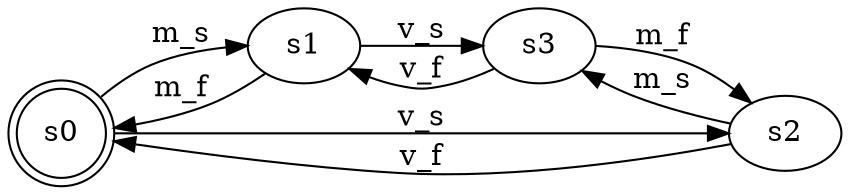 digraph test1b { 
  rankdir="LR"
  s0 [ shape="doublecircle" ]
  s0->s1 [
    label= "m_s"
  ] ;
  s0->s2 [
    label= "v_s"
  ] ;
  s1->s3 [
    label= "v_s"
  ] ;
  s1->s0 [
    label= "m_f"
  ] ;
  s2->s3 [
    label= "m_s"
  ] ;
  s2->s0 [
    label= "v_f"
  ] ;
  s3->s2 [
    label= "m_f"
  ] ;
  s3->s1 [
    label= "v_f"
  ] ;
}

